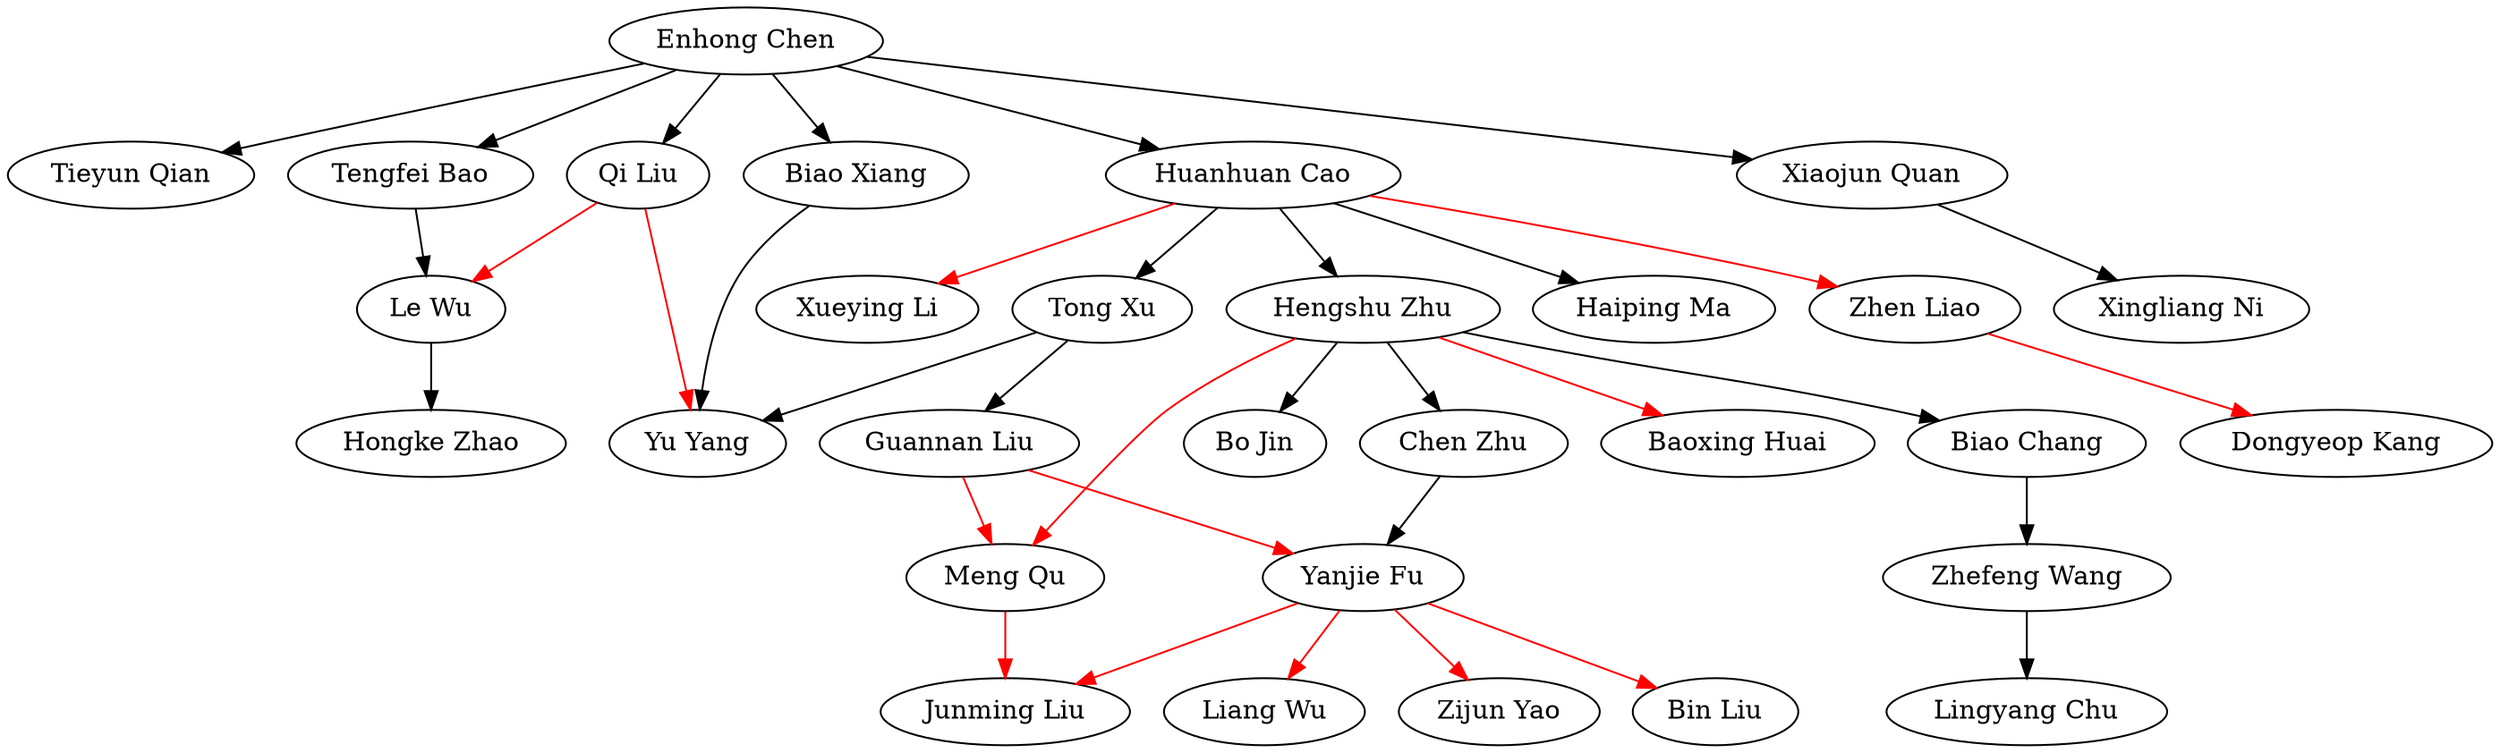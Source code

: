 strict digraph G{
"Enhong Chen" -> "Tieyun Qian"
"Enhong Chen" -> "Tengfei Bao"
"Enhong Chen" -> "Biao Xiang"
"Enhong Chen" -> "Qi Liu"
"Enhong Chen" -> "Xiaojun Quan"
"Enhong Chen" -> "Huanhuan Cao"
"Huanhuan Cao" -> "Hengshu Zhu"
"Tengfei Bao" -> "Le Wu"
"Huanhuan Cao" -> "Haiping Ma"
"Qi Liu" -> "Yu Yang"[color = red]
"Xiaojun Quan" -> "Xingliang Ni"
"Huanhuan Cao" -> "Zhen Liao"[color = red]
"Zhen Liao" -> "Dongyeop Kang"[color = red]
"Huanhuan Cao" -> "Tong Xu"
"Tong Xu" -> "Yu Yang"
"Huanhuan Cao" -> "Xueying Li"[color = red]
"Biao Xiang" -> "Yu Yang"
"Qi Liu" -> "Le Wu"[color = red]
"Hengshu Zhu" -> "Baoxing Huai"[color = red]
"Le Wu" -> "Hongke Zhao"
"Hengshu Zhu" -> "Biao Chang"
"Hengshu Zhu" -> "Bo Jin"
"Tong Xu" -> "Guannan Liu"
"Hengshu Zhu" -> "Meng Qu"[color = red]
"Hengshu Zhu" -> "Chen Zhu"
"Guannan Liu" -> "Meng Qu"[color = red]
"Meng Qu" -> "Junming Liu"[color = red]
"Biao Chang" -> "Zhefeng Wang"
"Guannan Liu" -> "Yanjie Fu"[color = red]
"Chen Zhu" -> "Yanjie Fu"
"Yanjie Fu" -> "Zijun Yao"[color = red]
"Yanjie Fu" -> "Junming Liu"[color = red]
"Yanjie Fu" -> "Bin Liu"[color = red]
"Zhefeng Wang" -> "Lingyang Chu"
"Yanjie Fu" -> "Liang Wu"[color = red]
}
